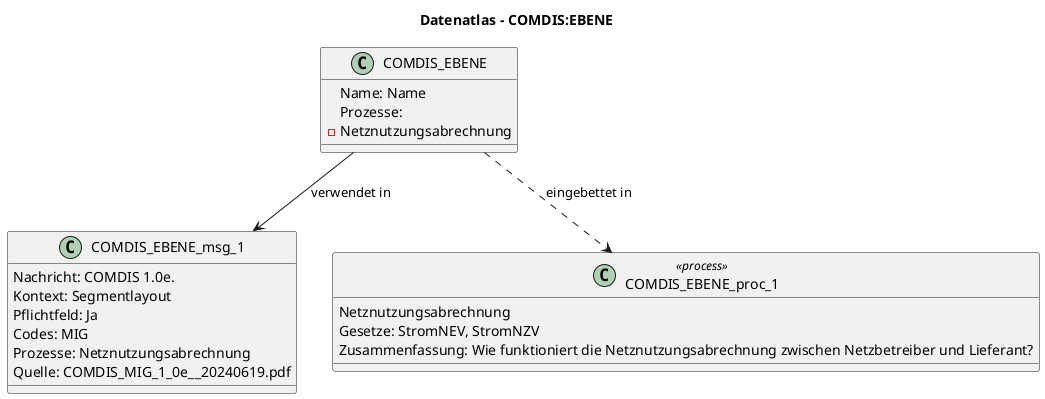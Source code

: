 @startuml
title Datenatlas – COMDIS:EBENE
class COMDIS_EBENE {
  Name: Name
  Prozesse:
    - Netznutzungsabrechnung
}
class COMDIS_EBENE_msg_1 {
  Nachricht: COMDIS 1.0e.
  Kontext: Segmentlayout
  Pflichtfeld: Ja
  Codes: MIG
  Prozesse: Netznutzungsabrechnung
  Quelle: COMDIS_MIG_1_0e__20240619.pdf
}
COMDIS_EBENE --> COMDIS_EBENE_msg_1 : verwendet in
class COMDIS_EBENE_proc_1 <<process>> {
  Netznutzungsabrechnung
  Gesetze: StromNEV, StromNZV
  Zusammenfassung: Wie funktioniert die Netznutzungsabrechnung zwischen Netzbetreiber und Lieferant?
}
COMDIS_EBENE ..> COMDIS_EBENE_proc_1 : eingebettet in
@enduml